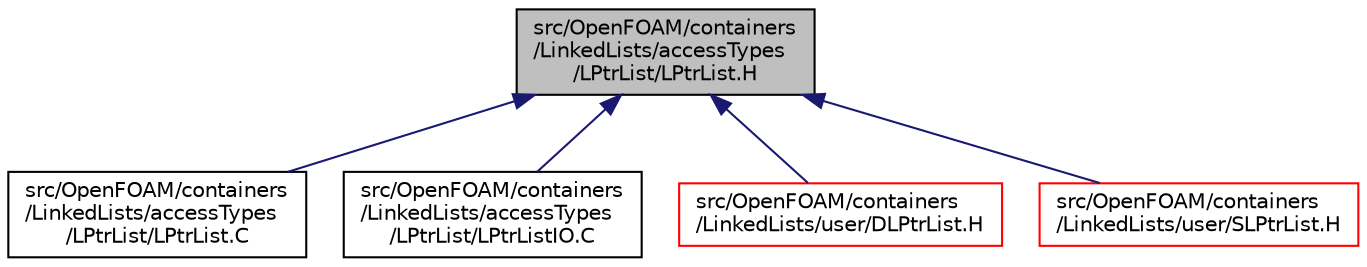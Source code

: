 digraph "src/OpenFOAM/containers/LinkedLists/accessTypes/LPtrList/LPtrList.H"
{
  bgcolor="transparent";
  edge [fontname="Helvetica",fontsize="10",labelfontname="Helvetica",labelfontsize="10"];
  node [fontname="Helvetica",fontsize="10",shape=record];
  Node1 [label="src/OpenFOAM/containers\l/LinkedLists/accessTypes\l/LPtrList/LPtrList.H",height=0.2,width=0.4,color="black", fillcolor="grey75", style="filled" fontcolor="black"];
  Node1 -> Node2 [dir="back",color="midnightblue",fontsize="10",style="solid",fontname="Helvetica"];
  Node2 [label="src/OpenFOAM/containers\l/LinkedLists/accessTypes\l/LPtrList/LPtrList.C",height=0.2,width=0.4,color="black",URL="$LPtrList_8C.html"];
  Node1 -> Node3 [dir="back",color="midnightblue",fontsize="10",style="solid",fontname="Helvetica"];
  Node3 [label="src/OpenFOAM/containers\l/LinkedLists/accessTypes\l/LPtrList/LPtrListIO.C",height=0.2,width=0.4,color="black",URL="$LPtrListIO_8C.html"];
  Node1 -> Node4 [dir="back",color="midnightblue",fontsize="10",style="solid",fontname="Helvetica"];
  Node4 [label="src/OpenFOAM/containers\l/LinkedLists/user/DLPtrList.H",height=0.2,width=0.4,color="red",URL="$DLPtrList_8H.html",tooltip="Non-intrusive doubly-linked pointer list. "];
  Node1 -> Node5 [dir="back",color="midnightblue",fontsize="10",style="solid",fontname="Helvetica"];
  Node5 [label="src/OpenFOAM/containers\l/LinkedLists/user/SLPtrList.H",height=0.2,width=0.4,color="red",URL="$SLPtrList_8H.html",tooltip="Non-intrusive singly-linked pointer list. "];
}
